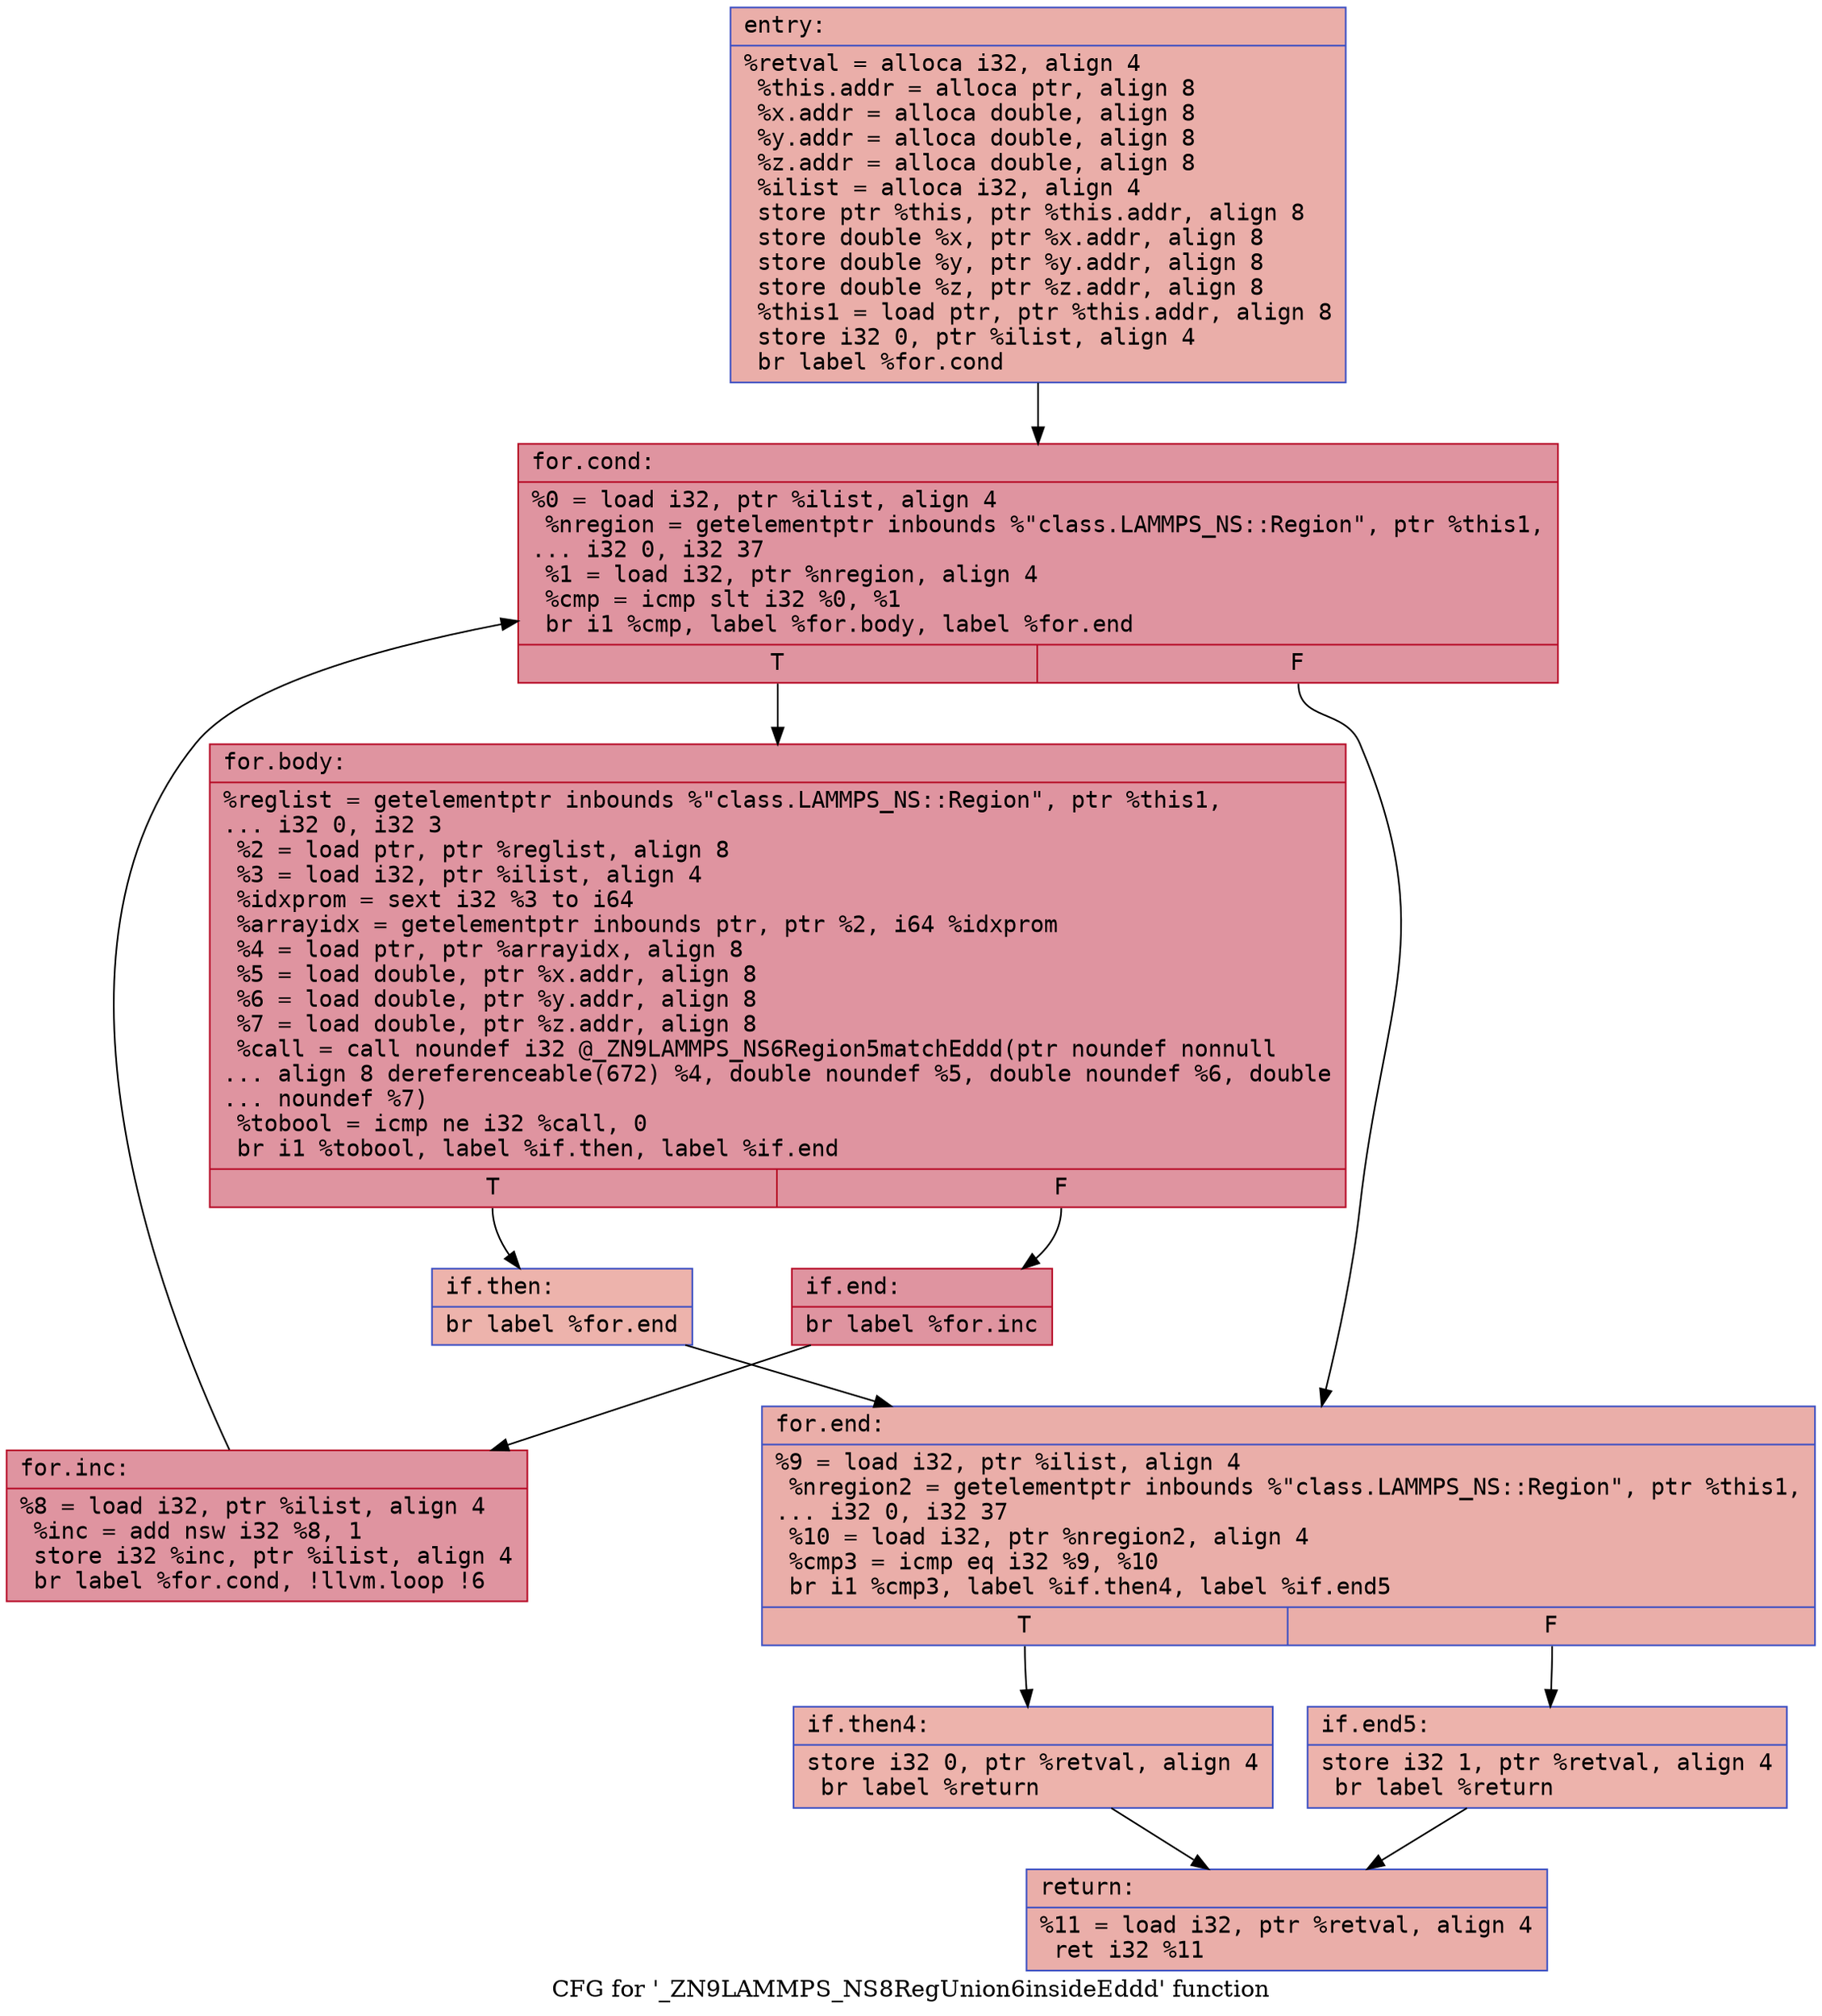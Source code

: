 digraph "CFG for '_ZN9LAMMPS_NS8RegUnion6insideEddd' function" {
	label="CFG for '_ZN9LAMMPS_NS8RegUnion6insideEddd' function";

	Node0x557c88779d60 [shape=record,color="#3d50c3ff", style=filled, fillcolor="#d0473d70" fontname="Courier",label="{entry:\l|  %retval = alloca i32, align 4\l  %this.addr = alloca ptr, align 8\l  %x.addr = alloca double, align 8\l  %y.addr = alloca double, align 8\l  %z.addr = alloca double, align 8\l  %ilist = alloca i32, align 4\l  store ptr %this, ptr %this.addr, align 8\l  store double %x, ptr %x.addr, align 8\l  store double %y, ptr %y.addr, align 8\l  store double %z, ptr %z.addr, align 8\l  %this1 = load ptr, ptr %this.addr, align 8\l  store i32 0, ptr %ilist, align 4\l  br label %for.cond\l}"];
	Node0x557c88779d60 -> Node0x557c8877a410[tooltip="entry -> for.cond\nProbability 100.00%" ];
	Node0x557c8877a410 [shape=record,color="#b70d28ff", style=filled, fillcolor="#b70d2870" fontname="Courier",label="{for.cond:\l|  %0 = load i32, ptr %ilist, align 4\l  %nregion = getelementptr inbounds %\"class.LAMMPS_NS::Region\", ptr %this1,\l... i32 0, i32 37\l  %1 = load i32, ptr %nregion, align 4\l  %cmp = icmp slt i32 %0, %1\l  br i1 %cmp, label %for.body, label %for.end\l|{<s0>T|<s1>F}}"];
	Node0x557c8877a410:s0 -> Node0x557c8877a870[tooltip="for.cond -> for.body\nProbability 96.88%" ];
	Node0x557c8877a410:s1 -> Node0x557c8877a8f0[tooltip="for.cond -> for.end\nProbability 3.12%" ];
	Node0x557c8877a870 [shape=record,color="#b70d28ff", style=filled, fillcolor="#b70d2870" fontname="Courier",label="{for.body:\l|  %reglist = getelementptr inbounds %\"class.LAMMPS_NS::Region\", ptr %this1,\l... i32 0, i32 3\l  %2 = load ptr, ptr %reglist, align 8\l  %3 = load i32, ptr %ilist, align 4\l  %idxprom = sext i32 %3 to i64\l  %arrayidx = getelementptr inbounds ptr, ptr %2, i64 %idxprom\l  %4 = load ptr, ptr %arrayidx, align 8\l  %5 = load double, ptr %x.addr, align 8\l  %6 = load double, ptr %y.addr, align 8\l  %7 = load double, ptr %z.addr, align 8\l  %call = call noundef i32 @_ZN9LAMMPS_NS6Region5matchEddd(ptr noundef nonnull\l... align 8 dereferenceable(672) %4, double noundef %5, double noundef %6, double\l... noundef %7)\l  %tobool = icmp ne i32 %call, 0\l  br i1 %tobool, label %if.then, label %if.end\l|{<s0>T|<s1>F}}"];
	Node0x557c8877a870:s0 -> Node0x557c8877b250[tooltip="for.body -> if.then\nProbability 3.12%" ];
	Node0x557c8877a870:s1 -> Node0x557c8877b2c0[tooltip="for.body -> if.end\nProbability 96.88%" ];
	Node0x557c8877b250 [shape=record,color="#3d50c3ff", style=filled, fillcolor="#d6524470" fontname="Courier",label="{if.then:\l|  br label %for.end\l}"];
	Node0x557c8877b250 -> Node0x557c8877a8f0[tooltip="if.then -> for.end\nProbability 100.00%" ];
	Node0x557c8877b2c0 [shape=record,color="#b70d28ff", style=filled, fillcolor="#b70d2870" fontname="Courier",label="{if.end:\l|  br label %for.inc\l}"];
	Node0x557c8877b2c0 -> Node0x557c8877b450[tooltip="if.end -> for.inc\nProbability 100.00%" ];
	Node0x557c8877b450 [shape=record,color="#b70d28ff", style=filled, fillcolor="#b70d2870" fontname="Courier",label="{for.inc:\l|  %8 = load i32, ptr %ilist, align 4\l  %inc = add nsw i32 %8, 1\l  store i32 %inc, ptr %ilist, align 4\l  br label %for.cond, !llvm.loop !6\l}"];
	Node0x557c8877b450 -> Node0x557c8877a410[tooltip="for.inc -> for.cond\nProbability 100.00%" ];
	Node0x557c8877a8f0 [shape=record,color="#3d50c3ff", style=filled, fillcolor="#d0473d70" fontname="Courier",label="{for.end:\l|  %9 = load i32, ptr %ilist, align 4\l  %nregion2 = getelementptr inbounds %\"class.LAMMPS_NS::Region\", ptr %this1,\l... i32 0, i32 37\l  %10 = load i32, ptr %nregion2, align 4\l  %cmp3 = icmp eq i32 %9, %10\l  br i1 %cmp3, label %if.then4, label %if.end5\l|{<s0>T|<s1>F}}"];
	Node0x557c8877a8f0:s0 -> Node0x557c8877bcb0[tooltip="for.end -> if.then4\nProbability 50.00%" ];
	Node0x557c8877a8f0:s1 -> Node0x557c8877bd30[tooltip="for.end -> if.end5\nProbability 50.00%" ];
	Node0x557c8877bcb0 [shape=record,color="#3d50c3ff", style=filled, fillcolor="#d6524470" fontname="Courier",label="{if.then4:\l|  store i32 0, ptr %retval, align 4\l  br label %return\l}"];
	Node0x557c8877bcb0 -> Node0x557c8877bef0[tooltip="if.then4 -> return\nProbability 100.00%" ];
	Node0x557c8877bd30 [shape=record,color="#3d50c3ff", style=filled, fillcolor="#d6524470" fontname="Courier",label="{if.end5:\l|  store i32 1, ptr %retval, align 4\l  br label %return\l}"];
	Node0x557c8877bd30 -> Node0x557c8877bef0[tooltip="if.end5 -> return\nProbability 100.00%" ];
	Node0x557c8877bef0 [shape=record,color="#3d50c3ff", style=filled, fillcolor="#d0473d70" fontname="Courier",label="{return:\l|  %11 = load i32, ptr %retval, align 4\l  ret i32 %11\l}"];
}
